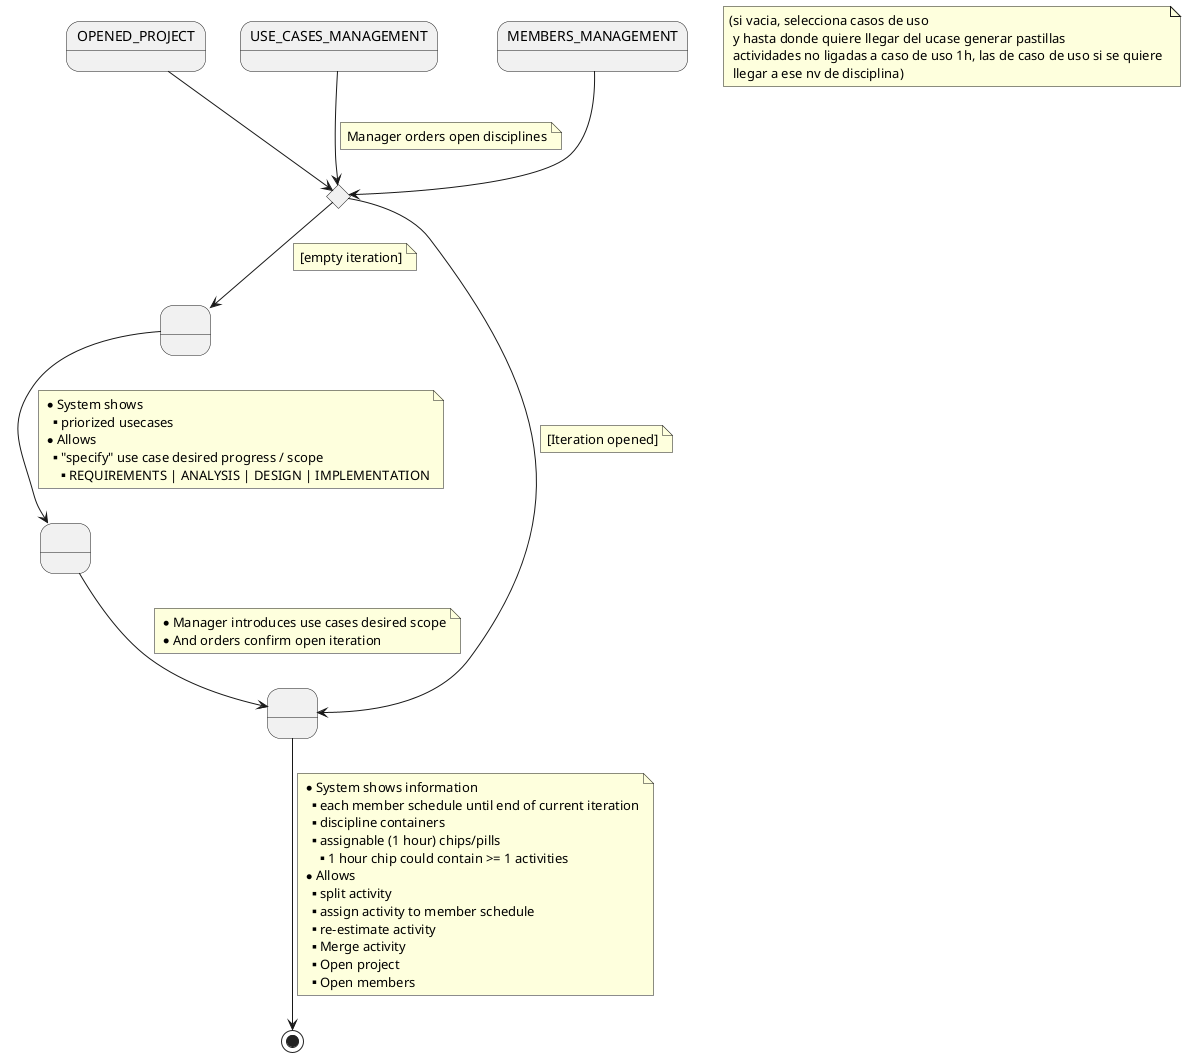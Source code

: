 @startuml

    state 0 as "OPENED_PROJECT"
    state 1  <<choice>>
    state 2 as "USE_CASES_MANAGEMENT"
    state 3 as "MEMBERS_MANAGEMENT"
    state 4 as " "
    state 5 as " "
    state 6 as " "


    0 --> 1
        note "(si vacia, selecciona casos de uso \n y hasta donde quiere llegar del ucase generar pastillas \n actividades no ligadas a caso de uso 1h, las de caso de uso si se quiere \n llegar a ese nv de disciplina)" as N1
    2 --> 1
    note on link
        Manager orders open disciplines
    end note
    3 --> 1
    1 --> 4
    note on link
        [empty iteration]
    end note
    4 --> 6
    note on link
        * System shows
        ** priorized usecases
        * Allows
        ** "specify" use case desired progress / scope
        *** REQUIREMENTS | ANALYSIS | DESIGN | IMPLEMENTATION
    end note
    6 --> 5
    note on link
    * Manager introduces use cases desired scope
    * And orders confirm open iteration
    end note
    1 --> 5
    note on link
        [Iteration opened]
    end note
    5 --> [*]
    note on link
     * System shows information
     ** each member schedule until end of current iteration
     ** discipline containers
     ** assignable (1 hour) chips/pills
     *** 1 hour chip could contain >= 1 activities
     * Allows
     ** split activity
     ** assign activity to member schedule
     ** re-estimate activity
     ** Merge activity
     ** Open project
     ** Open members
    end note
@enduml
